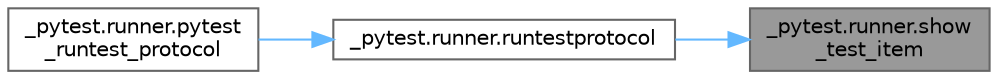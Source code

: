 digraph "_pytest.runner.show_test_item"
{
 // LATEX_PDF_SIZE
  bgcolor="transparent";
  edge [fontname=Helvetica,fontsize=10,labelfontname=Helvetica,labelfontsize=10];
  node [fontname=Helvetica,fontsize=10,shape=box,height=0.2,width=0.4];
  rankdir="RL";
  Node1 [id="Node000001",label="_pytest.runner.show\l_test_item",height=0.2,width=0.4,color="gray40", fillcolor="grey60", style="filled", fontcolor="black",tooltip=" "];
  Node1 -> Node2 [id="edge1_Node000001_Node000002",dir="back",color="steelblue1",style="solid",tooltip=" "];
  Node2 [id="Node000002",label="_pytest.runner.runtestprotocol",height=0.2,width=0.4,color="grey40", fillcolor="white", style="filled",URL="$namespace__pytest_1_1runner.html#a541a99ee4e8599b48b39c10c2ec100fc",tooltip=" "];
  Node2 -> Node3 [id="edge2_Node000002_Node000003",dir="back",color="steelblue1",style="solid",tooltip=" "];
  Node3 [id="Node000003",label="_pytest.runner.pytest\l_runtest_protocol",height=0.2,width=0.4,color="grey40", fillcolor="white", style="filled",URL="$namespace__pytest_1_1runner.html#a6026569911715f0db94f72c83aec29b3",tooltip=" "];
}
